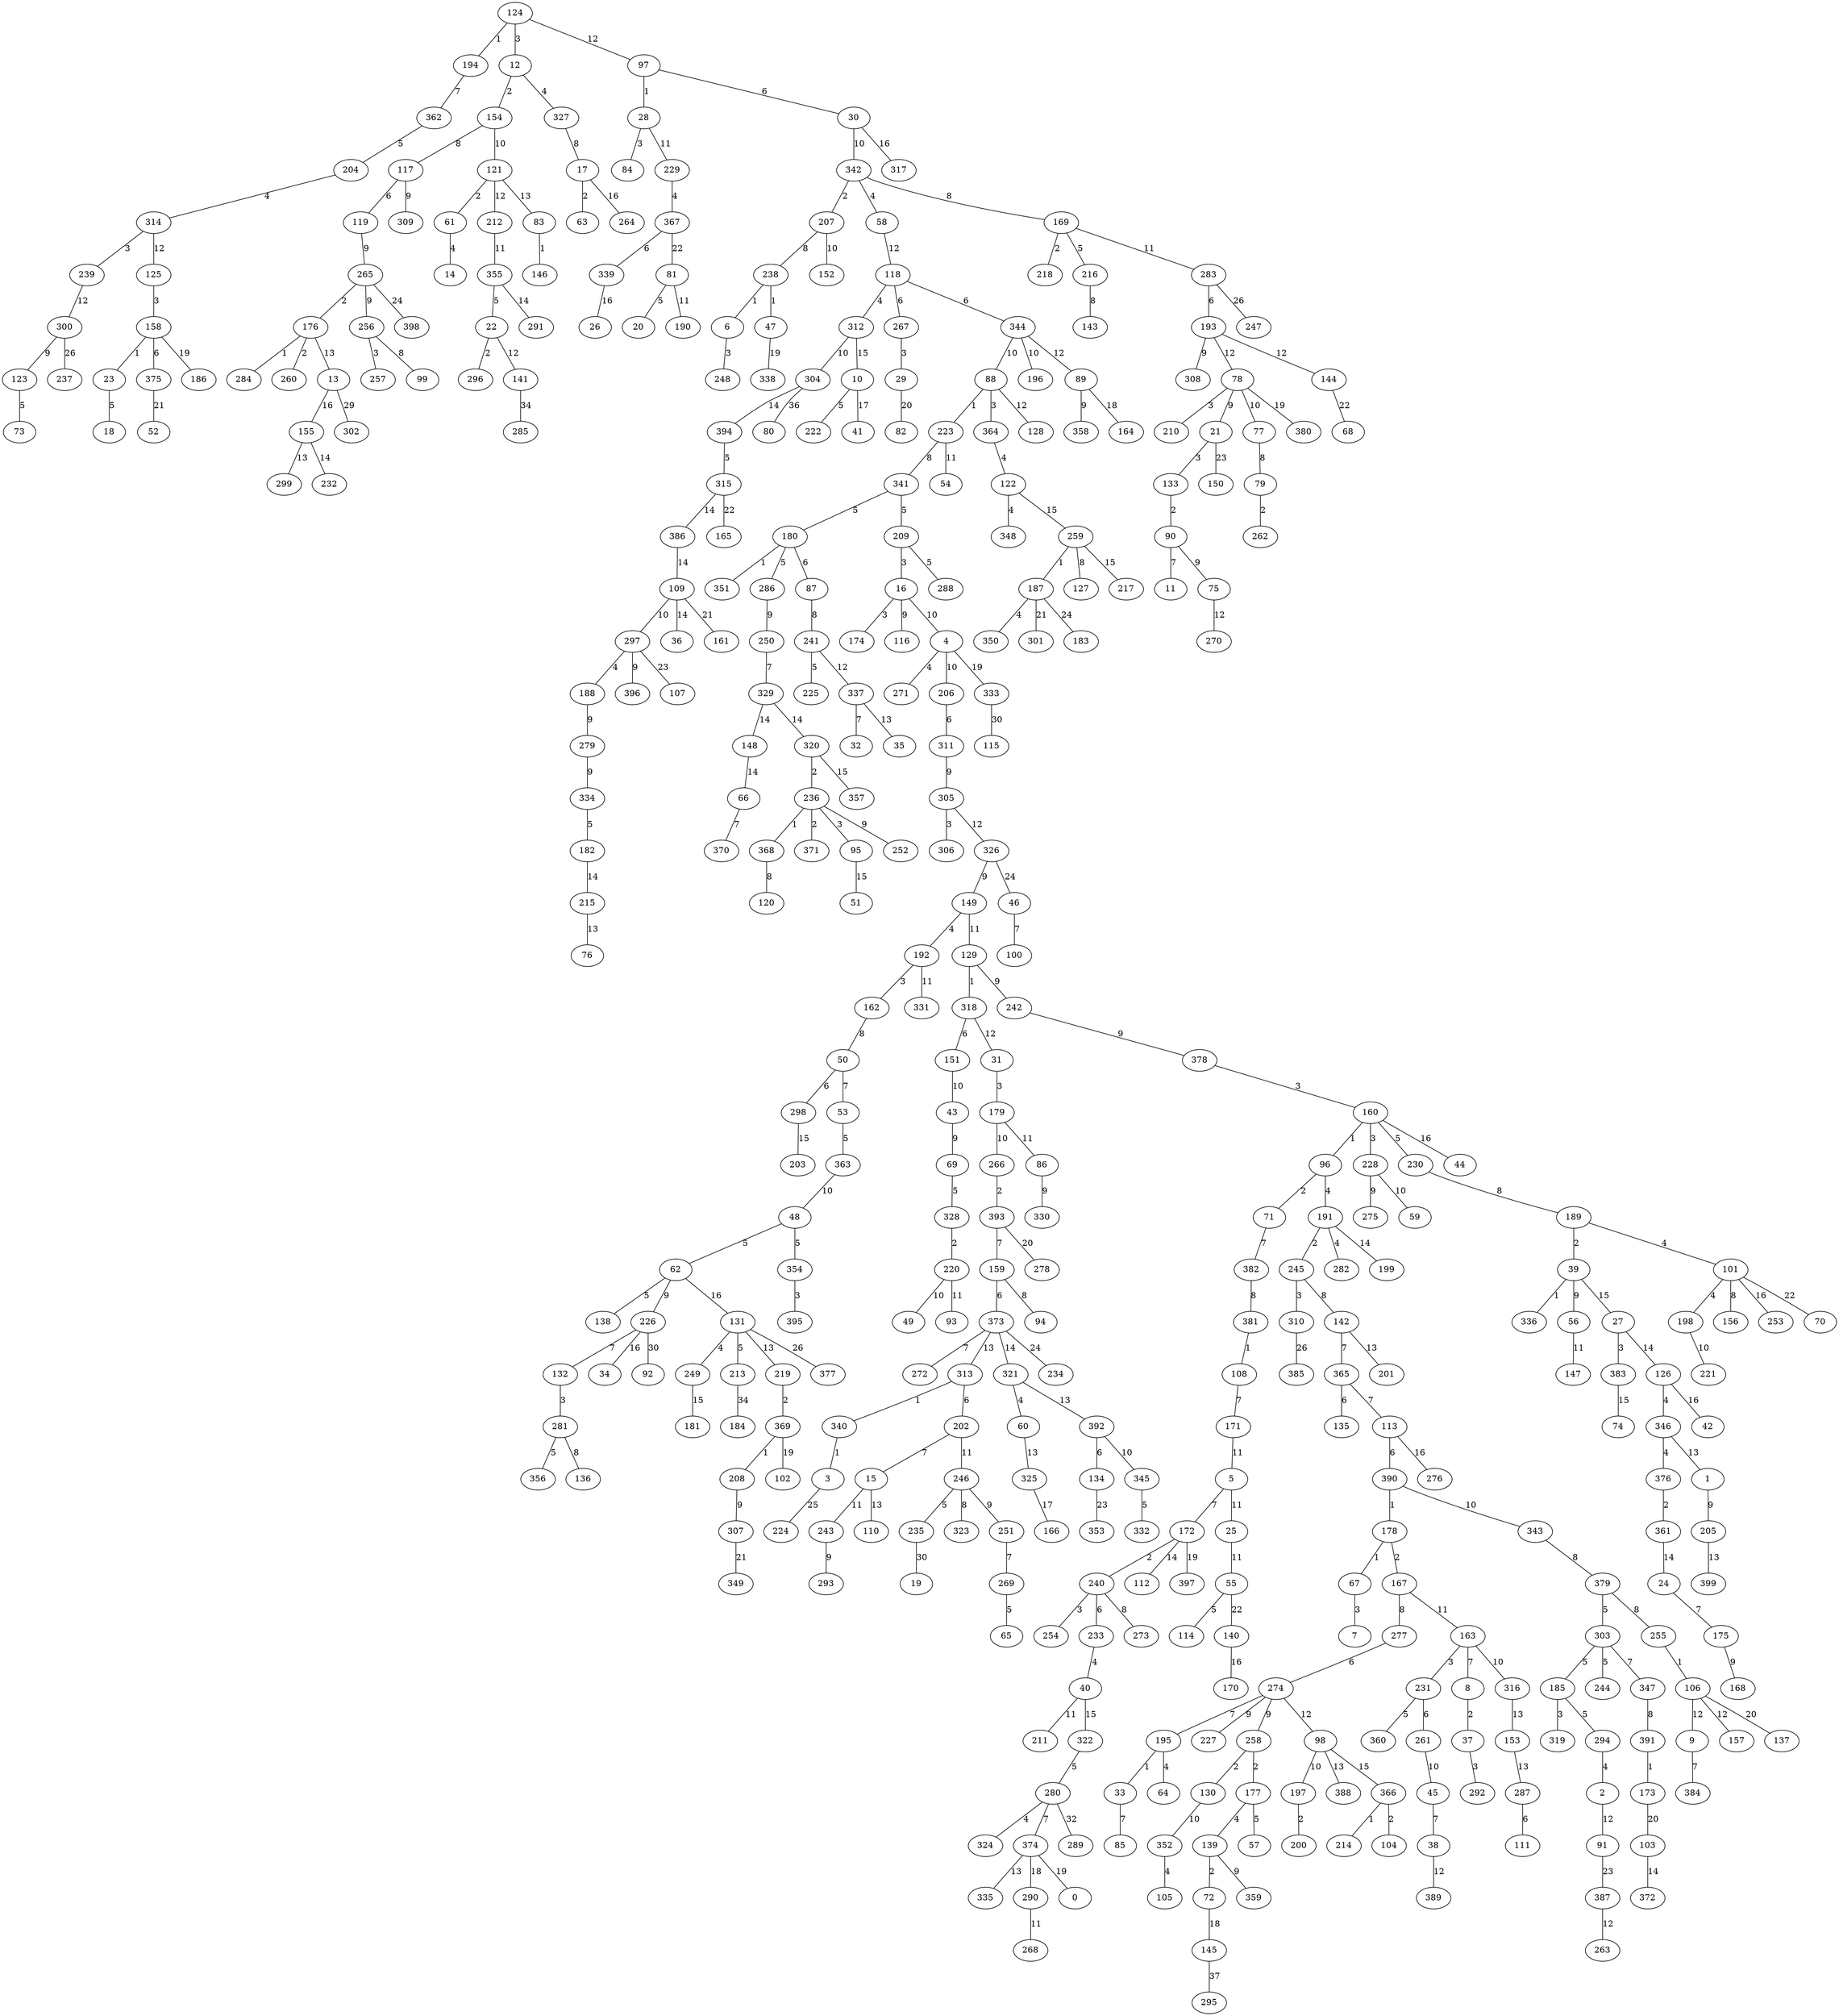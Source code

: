 graph {
	124 [label=124]
	194 [label=194]
	12 [label=12]
	154 [label=154]
	327 [label=327]
	362 [label=362]
	204 [label=204]
	314 [label=314]
	239 [label=239]
	17 [label=17]
	63 [label=63]
	117 [label=117]
	119 [label=119]
	265 [label=265]
	176 [label=176]
	284 [label=284]
	260 [label=260]
	256 [label=256]
	257 [label=257]
	99 [label=99]
	309 [label=309]
	121 [label=121]
	61 [label=61]
	14 [label=14]
	97 [label=97]
	28 [label=28]
	84 [label=84]
	30 [label=30]
	342 [label=342]
	207 [label=207]
	58 [label=58]
	169 [label=169]
	218 [label=218]
	216 [label=216]
	143 [label=143]
	238 [label=238]
	6 [label=6]
	47 [label=47]
	248 [label=248]
	152 [label=152]
	229 [label=229]
	367 [label=367]
	339 [label=339]
	283 [label=283]
	193 [label=193]
	308 [label=308]
	78 [label=78]
	210 [label=210]
	21 [label=21]
	133 [label=133]
	90 [label=90]
	11 [label=11]
	75 [label=75]
	77 [label=77]
	79 [label=79]
	262 [label=262]
	118 [label=118]
	312 [label=312]
	267 [label=267]
	29 [label=29]
	344 [label=344]
	88 [label=88]
	223 [label=223]
	364 [label=364]
	122 [label=122]
	348 [label=348]
	341 [label=341]
	180 [label=180]
	351 [label=351]
	209 [label=209]
	16 [label=16]
	174 [label=174]
	286 [label=286]
	288 [label=288]
	87 [label=87]
	241 [label=241]
	225 [label=225]
	116 [label=116]
	250 [label=250]
	329 [label=329]
	4 [label=4]
	271 [label=271]
	196 [label=196]
	206 [label=206]
	311 [label=311]
	305 [label=305]
	306 [label=306]
	304 [label=304]
	54 [label=54]
	89 [label=89]
	358 [label=358]
	125 [label=125]
	158 [label=158]
	23 [label=23]
	18 [label=18]
	375 [label=375]
	128 [label=128]
	144 [label=144]
	212 [label=212]
	355 [label=355]
	22 [label=22]
	296 [label=296]
	141 [label=141]
	270 [label=270]
	300 [label=300]
	123 [label=123]
	73 [label=73]
	326 [label=326]
	149 [label=149]
	192 [label=192]
	162 [label=162]
	50 [label=50]
	298 [label=298]
	53 [label=53]
	363 [label=363]
	48 [label=48]
	62 [label=62]
	138 [label=138]
	354 [label=354]
	395 [label=395]
	226 [label=226]
	132 [label=132]
	281 [label=281]
	356 [label=356]
	136 [label=136]
	129 [label=129]
	318 [label=318]
	151 [label=151]
	242 [label=242]
	378 [label=378]
	160 [label=160]
	96 [label=96]
	71 [label=71]
	228 [label=228]
	191 [label=191]
	245 [label=245]
	310 [label=310]
	282 [label=282]
	230 [label=230]
	382 [label=382]
	142 [label=142]
	365 [label=365]
	135 [label=135]
	113 [label=113]
	390 [label=390]
	178 [label=178]
	67 [label=67]
	167 [label=167]
	7 [label=7]
	189 [label=189]
	39 [label=39]
	336 [label=336]
	101 [label=101]
	198 [label=198]
	156 [label=156]
	277 [label=277]
	274 [label=274]
	195 [label=195]
	33 [label=33]
	64 [label=64]
	85 [label=85]
	381 [label=381]
	108 [label=108]
	171 [label=171]
	56 [label=56]
	227 [label=227]
	258 [label=258]
	130 [label=130]
	177 [label=177]
	139 [label=139]
	72 [label=72]
	57 [label=57]
	275 [label=275]
	359 [label=359]
	43 [label=43]
	69 [label=69]
	328 [label=328]
	220 [label=220]
	49 [label=49]
	59 [label=59]
	221 [label=221]
	343 [label=343]
	379 [label=379]
	303 [label=303]
	185 [label=185]
	319 [label=319]
	244 [label=244]
	294 [label=294]
	2 [label=2]
	347 [label=347]
	255 [label=255]
	106 [label=106]
	391 [label=391]
	173 [label=173]
	352 [label=352]
	105 [label=105]
	5 [label=5]
	172 [label=172]
	240 [label=240]
	254 [label=254]
	233 [label=233]
	40 [label=40]
	273 [label=273]
	25 [label=25]
	55 [label=55]
	114 [label=114]
	93 [label=93]
	147 [label=147]
	163 [label=163]
	231 [label=231]
	360 [label=360]
	261 [label=261]
	8 [label=8]
	37 [label=37]
	292 [label=292]
	45 [label=45]
	38 [label=38]
	316 [label=316]
	211 [label=211]
	331 [label=331]
	9 [label=9]
	384 [label=384]
	31 [label=31]
	179 [label=179]
	266 [label=266]
	393 [label=393]
	159 [label=159]
	373 [label=373]
	272 [label=272]
	94 [label=94]
	86 [label=86]
	330 [label=330]
	91 [label=91]
	98 [label=98]
	197 [label=197]
	200 [label=200]
	157 [label=157]
	337 [label=337]
	32 [label=32]
	389 [label=389]
	13 [label=13]
	35 [label=35]
	83 [label=83]
	146 [label=146]
	153 [label=153]
	201 [label=201]
	287 [label=287]
	111 [label=111]
	313 [label=313]
	340 [label=340]
	3 [label=3]
	202 [label=202]
	15 [label=15]
	243 [label=243]
	293 [label=293]
	246 [label=246]
	235 [label=235]
	323 [label=323]
	251 [label=251]
	269 [label=269]
	65 [label=65]
	110 [label=110]
	388 [label=388]
	112 [label=112]
	148 [label=148]
	66 [label=66]
	370 [label=370]
	199 [label=199]
	291 [label=291]
	320 [label=320]
	236 [label=236]
	368 [label=368]
	371 [label=371]
	95 [label=95]
	120 [label=120]
	252 [label=252]
	321 [label=321]
	60 [label=60]
	325 [label=325]
	392 [label=392]
	134 [label=134]
	345 [label=345]
	332 [label=332]
	394 [label=394]
	315 [label=315]
	386 [label=386]
	109 [label=109]
	297 [label=297]
	188 [label=188]
	279 [label=279]
	334 [label=334]
	182 [label=182]
	396 [label=396]
	36 [label=36]
	215 [label=215]
	76 [label=76]
	10 [label=10]
	222 [label=222]
	27 [label=27]
	383 [label=383]
	126 [label=126]
	346 [label=346]
	376 [label=376]
	361 [label=361]
	1 [label=1]
	205 [label=205]
	399 [label=399]
	24 [label=24]
	175 [label=175]
	168 [label=168]
	51 [label=51]
	74 [label=74]
	203 [label=203]
	259 [label=259]
	187 [label=187]
	350 [label=350]
	127 [label=127]
	217 [label=217]
	322 [label=322]
	280 [label=280]
	324 [label=324]
	374 [label=374]
	335 [label=335]
	357 [label=357]
	366 [label=366]
	214 [label=214]
	104 [label=104]
	26 [label=26]
	34 [label=34]
	42 [label=42]
	44 [label=44]
	131 [label=131]
	249 [label=249]
	213 [label=213]
	219 [label=219]
	369 [label=369]
	208 [label=208]
	307 [label=307]
	181 [label=181]
	155 [label=155]
	299 [label=299]
	232 [label=232]
	253 [label=253]
	264 [label=264]
	276 [label=276]
	317 [label=317]
	41 [label=41]
	166 [label=166]
	145 [label=145]
	164 [label=164]
	290 [label=290]
	268 [label=268]
	0 [label=0]
	102 [label=102]
	186 [label=186]
	333 [label=333]
	338 [label=338]
	380 [label=380]
	397 [label=397]
	82 [label=82]
	103 [label=103]
	372 [label=372]
	137 [label=137]
	278 [label=278]
	52 [label=52]
	161 [label=161]
	301 [label=301]
	349 [label=349]
	68 [label=68]
	70 [label=70]
	81 [label=81]
	20 [label=20]
	190 [label=190]
	140 [label=140]
	170 [label=170]
	165 [label=165]
	107 [label=107]
	150 [label=150]
	353 [label=353]
	387 [label=387]
	263 [label=263]
	46 [label=46]
	100 [label=100]
	183 [label=183]
	234 [label=234]
	398 [label=398]
	224 [label=224]
	237 [label=237]
	247 [label=247]
	377 [label=377]
	385 [label=385]
	302 [label=302]
	19 [label=19]
	92 [label=92]
	115 [label=115]
	289 [label=289]
	184 [label=184]
	285 [label=285]
	80 [label=80]
	295 [label=295]
	374 -- 0 [label=19]
	346 -- 1 [label=13]
	294 -- 2 [label=4]
	340 -- 3 [label=1]
	16 -- 4 [label=10]
	171 -- 5 [label=11]
	238 -- 6 [label=1]
	67 -- 7 [label=3]
	163 -- 8 [label=7]
	106 -- 9 [label=12]
	312 -- 10 [label=15]
	90 -- 11 [label=7]
	124 -- 12 [label=3]
	176 -- 13 [label=13]
	61 -- 14 [label=4]
	202 -- 15 [label=7]
	209 -- 16 [label=3]
	327 -- 17 [label=8]
	23 -- 18 [label=5]
	235 -- 19 [label=30]
	81 -- 20 [label=5]
	78 -- 21 [label=9]
	355 -- 22 [label=5]
	158 -- 23 [label=1]
	361 -- 24 [label=14]
	5 -- 25 [label=11]
	339 -- 26 [label=16]
	39 -- 27 [label=15]
	97 -- 28 [label=1]
	267 -- 29 [label=3]
	97 -- 30 [label=6]
	318 -- 31 [label=12]
	337 -- 32 [label=7]
	195 -- 33 [label=1]
	226 -- 34 [label=16]
	337 -- 35 [label=13]
	109 -- 36 [label=14]
	8 -- 37 [label=2]
	45 -- 38 [label=7]
	189 -- 39 [label=2]
	233 -- 40 [label=4]
	10 -- 41 [label=17]
	126 -- 42 [label=16]
	151 -- 43 [label=10]
	160 -- 44 [label=16]
	261 -- 45 [label=10]
	326 -- 46 [label=24]
	238 -- 47 [label=1]
	363 -- 48 [label=10]
	220 -- 49 [label=10]
	162 -- 50 [label=8]
	95 -- 51 [label=15]
	375 -- 52 [label=21]
	50 -- 53 [label=7]
	223 -- 54 [label=11]
	25 -- 55 [label=11]
	39 -- 56 [label=9]
	177 -- 57 [label=5]
	342 -- 58 [label=4]
	228 -- 59 [label=10]
	321 -- 60 [label=4]
	121 -- 61 [label=2]
	48 -- 62 [label=5]
	17 -- 63 [label=2]
	195 -- 64 [label=4]
	269 -- 65 [label=5]
	148 -- 66 [label=14]
	178 -- 67 [label=1]
	144 -- 68 [label=22]
	43 -- 69 [label=9]
	101 -- 70 [label=22]
	96 -- 71 [label=2]
	139 -- 72 [label=2]
	123 -- 73 [label=5]
	383 -- 74 [label=15]
	90 -- 75 [label=9]
	215 -- 76 [label=13]
	78 -- 77 [label=10]
	193 -- 78 [label=12]
	77 -- 79 [label=8]
	304 -- 80 [label=36]
	367 -- 81 [label=22]
	29 -- 82 [label=20]
	121 -- 83 [label=13]
	28 -- 84 [label=3]
	33 -- 85 [label=7]
	179 -- 86 [label=11]
	180 -- 87 [label=6]
	344 -- 88 [label=10]
	344 -- 89 [label=12]
	133 -- 90 [label=2]
	2 -- 91 [label=12]
	226 -- 92 [label=30]
	220 -- 93 [label=11]
	159 -- 94 [label=8]
	236 -- 95 [label=3]
	160 -- 96 [label=1]
	124 -- 97 [label=12]
	274 -- 98 [label=12]
	256 -- 99 [label=8]
	46 -- 100 [label=7]
	189 -- 101 [label=4]
	369 -- 102 [label=19]
	173 -- 103 [label=20]
	366 -- 104 [label=2]
	352 -- 105 [label=4]
	255 -- 106 [label=1]
	297 -- 107 [label=23]
	381 -- 108 [label=1]
	386 -- 109 [label=14]
	15 -- 110 [label=13]
	287 -- 111 [label=6]
	172 -- 112 [label=14]
	365 -- 113 [label=7]
	55 -- 114 [label=5]
	333 -- 115 [label=30]
	16 -- 116 [label=9]
	154 -- 117 [label=8]
	58 -- 118 [label=12]
	117 -- 119 [label=6]
	368 -- 120 [label=8]
	154 -- 121 [label=10]
	364 -- 122 [label=4]
	300 -- 123 [label=9]
	314 -- 125 [label=12]
	27 -- 126 [label=14]
	259 -- 127 [label=8]
	88 -- 128 [label=12]
	149 -- 129 [label=11]
	258 -- 130 [label=2]
	62 -- 131 [label=16]
	226 -- 132 [label=7]
	21 -- 133 [label=3]
	392 -- 134 [label=6]
	365 -- 135 [label=6]
	281 -- 136 [label=8]
	106 -- 137 [label=20]
	62 -- 138 [label=5]
	177 -- 139 [label=4]
	55 -- 140 [label=22]
	22 -- 141 [label=12]
	245 -- 142 [label=8]
	216 -- 143 [label=8]
	193 -- 144 [label=12]
	72 -- 145 [label=18]
	83 -- 146 [label=1]
	56 -- 147 [label=11]
	329 -- 148 [label=14]
	326 -- 149 [label=9]
	21 -- 150 [label=23]
	318 -- 151 [label=6]
	207 -- 152 [label=10]
	316 -- 153 [label=13]
	12 -- 154 [label=2]
	13 -- 155 [label=16]
	101 -- 156 [label=8]
	106 -- 157 [label=12]
	125 -- 158 [label=3]
	393 -- 159 [label=7]
	378 -- 160 [label=3]
	109 -- 161 [label=21]
	192 -- 162 [label=3]
	167 -- 163 [label=11]
	89 -- 164 [label=18]
	315 -- 165 [label=22]
	325 -- 166 [label=17]
	178 -- 167 [label=2]
	175 -- 168 [label=9]
	342 -- 169 [label=8]
	140 -- 170 [label=16]
	108 -- 171 [label=7]
	5 -- 172 [label=7]
	391 -- 173 [label=1]
	16 -- 174 [label=3]
	24 -- 175 [label=7]
	265 -- 176 [label=2]
	258 -- 177 [label=2]
	390 -- 178 [label=1]
	31 -- 179 [label=3]
	341 -- 180 [label=5]
	249 -- 181 [label=15]
	334 -- 182 [label=5]
	187 -- 183 [label=24]
	213 -- 184 [label=34]
	303 -- 185 [label=5]
	158 -- 186 [label=19]
	259 -- 187 [label=1]
	297 -- 188 [label=4]
	230 -- 189 [label=8]
	81 -- 190 [label=11]
	96 -- 191 [label=4]
	149 -- 192 [label=4]
	283 -- 193 [label=6]
	124 -- 194 [label=1]
	274 -- 195 [label=7]
	344 -- 196 [label=10]
	98 -- 197 [label=10]
	101 -- 198 [label=4]
	191 -- 199 [label=14]
	197 -- 200 [label=2]
	142 -- 201 [label=13]
	313 -- 202 [label=6]
	298 -- 203 [label=15]
	362 -- 204 [label=5]
	1 -- 205 [label=9]
	4 -- 206 [label=10]
	342 -- 207 [label=2]
	369 -- 208 [label=1]
	341 -- 209 [label=5]
	78 -- 210 [label=3]
	40 -- 211 [label=11]
	121 -- 212 [label=12]
	131 -- 213 [label=5]
	366 -- 214 [label=1]
	182 -- 215 [label=14]
	169 -- 216 [label=5]
	259 -- 217 [label=15]
	169 -- 218 [label=2]
	131 -- 219 [label=13]
	328 -- 220 [label=2]
	198 -- 221 [label=10]
	10 -- 222 [label=5]
	88 -- 223 [label=1]
	3 -- 224 [label=25]
	241 -- 225 [label=5]
	62 -- 226 [label=9]
	274 -- 227 [label=9]
	160 -- 228 [label=3]
	28 -- 229 [label=11]
	160 -- 230 [label=5]
	163 -- 231 [label=3]
	155 -- 232 [label=14]
	240 -- 233 [label=6]
	373 -- 234 [label=24]
	246 -- 235 [label=5]
	320 -- 236 [label=2]
	300 -- 237 [label=26]
	207 -- 238 [label=8]
	314 -- 239 [label=3]
	172 -- 240 [label=2]
	87 -- 241 [label=8]
	129 -- 242 [label=9]
	15 -- 243 [label=11]
	303 -- 244 [label=5]
	191 -- 245 [label=2]
	202 -- 246 [label=11]
	283 -- 247 [label=26]
	6 -- 248 [label=3]
	131 -- 249 [label=4]
	286 -- 250 [label=9]
	246 -- 251 [label=9]
	236 -- 252 [label=9]
	101 -- 253 [label=16]
	240 -- 254 [label=3]
	379 -- 255 [label=8]
	265 -- 256 [label=9]
	256 -- 257 [label=3]
	274 -- 258 [label=9]
	122 -- 259 [label=15]
	176 -- 260 [label=2]
	231 -- 261 [label=6]
	79 -- 262 [label=2]
	387 -- 263 [label=12]
	17 -- 264 [label=16]
	119 -- 265 [label=9]
	179 -- 266 [label=10]
	118 -- 267 [label=6]
	290 -- 268 [label=11]
	251 -- 269 [label=7]
	75 -- 270 [label=12]
	4 -- 271 [label=4]
	373 -- 272 [label=7]
	240 -- 273 [label=8]
	277 -- 274 [label=6]
	228 -- 275 [label=9]
	113 -- 276 [label=16]
	167 -- 277 [label=8]
	393 -- 278 [label=20]
	188 -- 279 [label=9]
	322 -- 280 [label=5]
	132 -- 281 [label=3]
	191 -- 282 [label=4]
	169 -- 283 [label=11]
	176 -- 284 [label=1]
	141 -- 285 [label=34]
	180 -- 286 [label=5]
	153 -- 287 [label=13]
	209 -- 288 [label=5]
	280 -- 289 [label=32]
	374 -- 290 [label=18]
	355 -- 291 [label=14]
	37 -- 292 [label=3]
	243 -- 293 [label=9]
	185 -- 294 [label=5]
	145 -- 295 [label=37]
	22 -- 296 [label=2]
	109 -- 297 [label=10]
	50 -- 298 [label=6]
	155 -- 299 [label=13]
	239 -- 300 [label=12]
	187 -- 301 [label=21]
	13 -- 302 [label=29]
	379 -- 303 [label=5]
	312 -- 304 [label=10]
	311 -- 305 [label=9]
	305 -- 306 [label=3]
	208 -- 307 [label=9]
	193 -- 308 [label=9]
	117 -- 309 [label=9]
	245 -- 310 [label=3]
	206 -- 311 [label=6]
	118 -- 312 [label=4]
	373 -- 313 [label=13]
	204 -- 314 [label=4]
	394 -- 315 [label=5]
	163 -- 316 [label=10]
	30 -- 317 [label=16]
	129 -- 318 [label=1]
	185 -- 319 [label=3]
	329 -- 320 [label=14]
	373 -- 321 [label=14]
	40 -- 322 [label=15]
	246 -- 323 [label=8]
	280 -- 324 [label=4]
	60 -- 325 [label=13]
	305 -- 326 [label=12]
	12 -- 327 [label=4]
	69 -- 328 [label=5]
	250 -- 329 [label=7]
	86 -- 330 [label=9]
	192 -- 331 [label=11]
	345 -- 332 [label=5]
	4 -- 333 [label=19]
	279 -- 334 [label=9]
	374 -- 335 [label=13]
	39 -- 336 [label=1]
	241 -- 337 [label=12]
	47 -- 338 [label=19]
	367 -- 339 [label=6]
	313 -- 340 [label=1]
	223 -- 341 [label=8]
	30 -- 342 [label=10]
	390 -- 343 [label=10]
	118 -- 344 [label=6]
	392 -- 345 [label=10]
	126 -- 346 [label=4]
	303 -- 347 [label=7]
	122 -- 348 [label=4]
	307 -- 349 [label=21]
	187 -- 350 [label=4]
	180 -- 351 [label=1]
	130 -- 352 [label=10]
	134 -- 353 [label=23]
	48 -- 354 [label=5]
	212 -- 355 [label=11]
	281 -- 356 [label=5]
	320 -- 357 [label=15]
	89 -- 358 [label=9]
	139 -- 359 [label=9]
	231 -- 360 [label=5]
	376 -- 361 [label=2]
	194 -- 362 [label=7]
	53 -- 363 [label=5]
	88 -- 364 [label=3]
	142 -- 365 [label=7]
	98 -- 366 [label=15]
	229 -- 367 [label=4]
	236 -- 368 [label=1]
	219 -- 369 [label=2]
	66 -- 370 [label=7]
	236 -- 371 [label=2]
	103 -- 372 [label=14]
	159 -- 373 [label=6]
	280 -- 374 [label=7]
	158 -- 375 [label=6]
	346 -- 376 [label=4]
	131 -- 377 [label=26]
	242 -- 378 [label=9]
	343 -- 379 [label=8]
	78 -- 380 [label=19]
	382 -- 381 [label=8]
	71 -- 382 [label=7]
	27 -- 383 [label=3]
	9 -- 384 [label=7]
	310 -- 385 [label=26]
	315 -- 386 [label=14]
	91 -- 387 [label=23]
	98 -- 388 [label=13]
	38 -- 389 [label=12]
	113 -- 390 [label=6]
	347 -- 391 [label=8]
	321 -- 392 [label=13]
	266 -- 393 [label=2]
	304 -- 394 [label=14]
	354 -- 395 [label=3]
	297 -- 396 [label=9]
	172 -- 397 [label=19]
	265 -- 398 [label=24]
	205 -- 399 [label=13]
}
